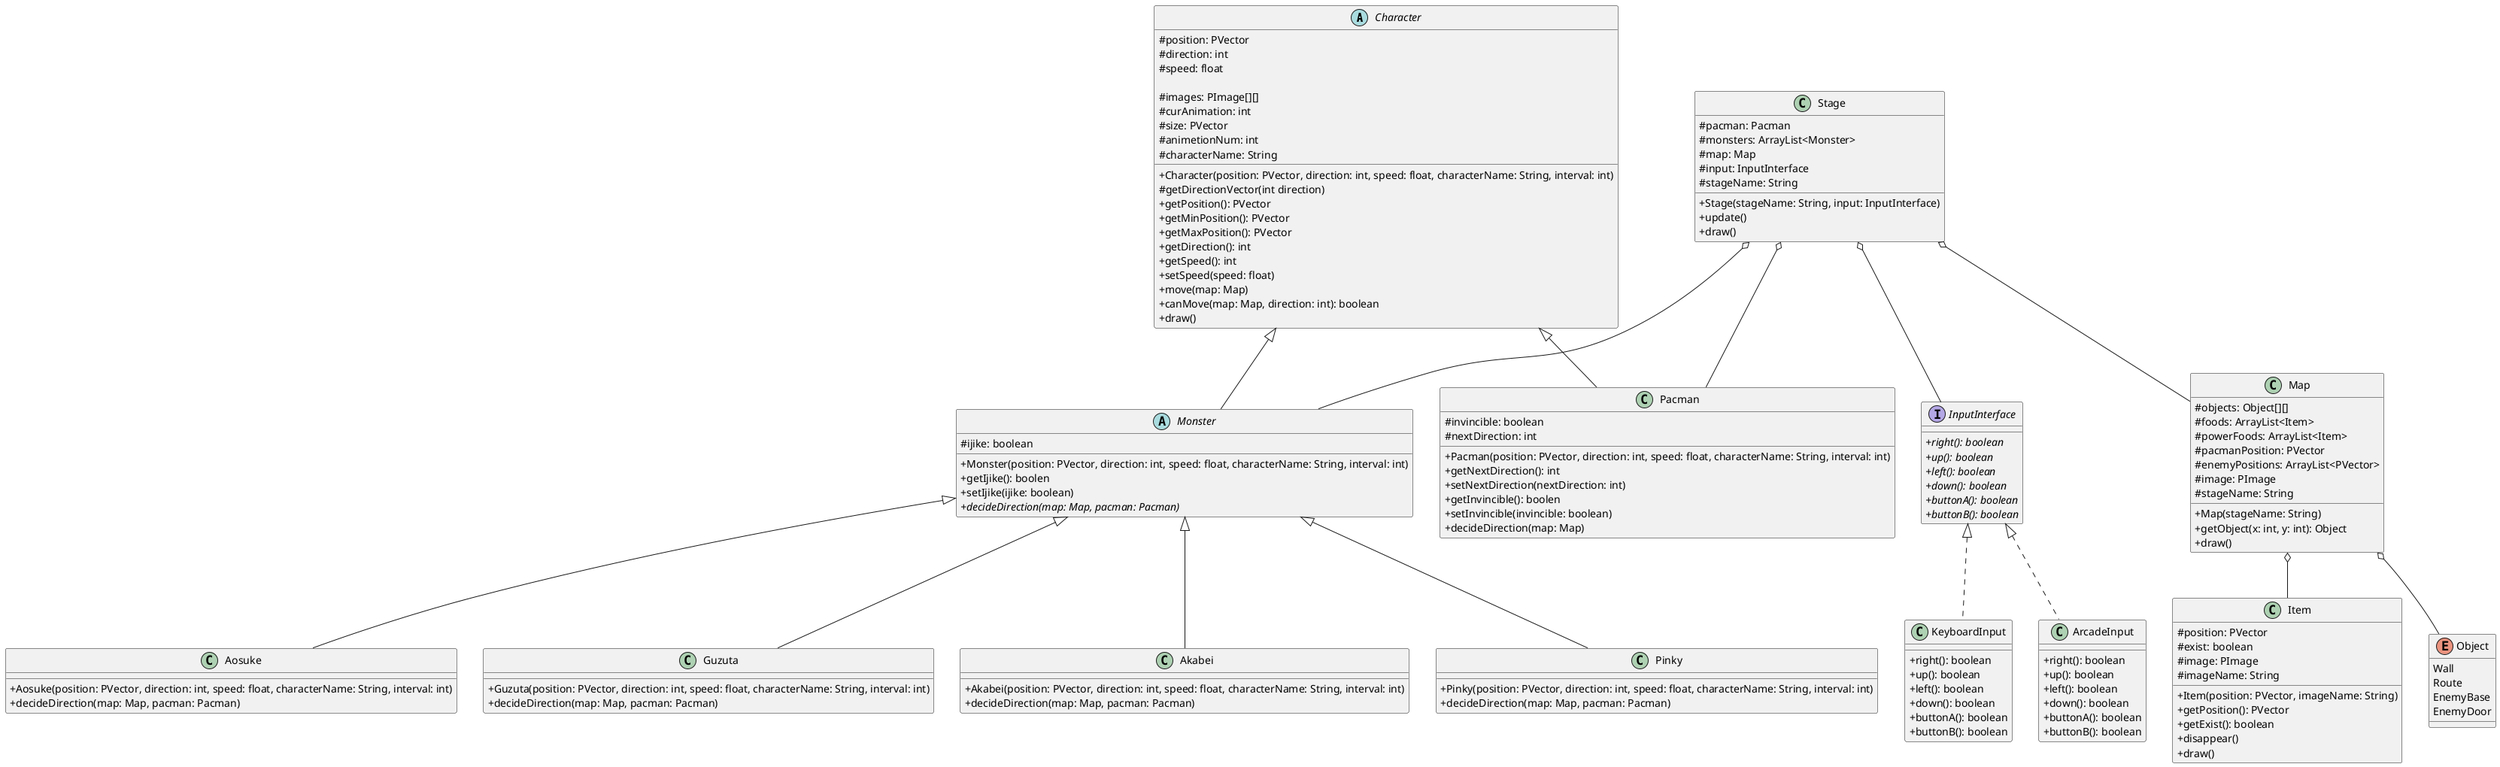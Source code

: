 @startuml pacman

skinparam Shadowing false
skinparam classAttributeIconSize 0

Character <|-- Pacman
InputInterface <|.. KeyboardInput
InputInterface <|.. ArcadeInput
Character <|-- Monster
Monster <|-- Akabei
Monster <|-- Pinky
Monster <|-- Aosuke
Monster <|-- Guzuta
Stage o-- Pacman
Stage o-- Monster
Stage o-- Map
Stage o-- InputInterface
Map o-- Item
Map o-- Object

abstract class Character {
    # position: PVector
    # direction: int
    # speed: float

    # images: PImage[][]
    # curAnimation: int
    # size: PVector
    # animetionNum: int
    # characterName: String

    + Character(position: PVector, direction: int, speed: float, characterName: String, interval: int)
    # getDirectionVector(int direction)
    + getPosition(): PVector
    + getMinPosition(): PVector
    + getMaxPosition(): PVector
    + getDirection(): int
    + getSpeed(): int
    + setSpeed(speed: float)
    + move(map: Map)
    + canMove(map: Map, direction: int): boolean
    + draw()
}

class Pacman {
    # invincible: boolean
    # nextDirection: int

    + Pacman(position: PVector, direction: int, speed: float, characterName: String, interval: int)
    + getNextDirection(): int
    + setNextDirection(nextDirection: int)
    + getInvincible(): boolen
    + setInvincible(invincible: boolean)
    + decideDirection(map: Map)
}

abstract class Monster {
    # ijike: boolean

    + Monster(position: PVector, direction: int, speed: float, characterName: String, interval: int)
    + getIjike(): boolen
    + setIjike(ijike: boolean)
    + {abstract} decideDirection(map: Map, pacman: Pacman)
}

class Akabei {
    + Akabei(position: PVector, direction: int, speed: float, characterName: String, interval: int)
    + decideDirection(map: Map, pacman: Pacman)
}

class Pinky {
    + Pinky(position: PVector, direction: int, speed: float, characterName: String, interval: int)
    + decideDirection(map: Map, pacman: Pacman)
}

class Aosuke {
    + Aosuke(position: PVector, direction: int, speed: float, characterName: String, interval: int)
    + decideDirection(map: Map, pacman: Pacman)
}

class Guzuta {
    + Guzuta(position: PVector, direction: int, speed: float, characterName: String, interval: int)
    + decideDirection(map: Map, pacman: Pacman)
}

class Stage {
    # pacman: Pacman
    # monsters: ArrayList<Monster>
    # map: Map
    # input: InputInterface
    # stageName: String

    + Stage(stageName: String, input: InputInterface)
    + update()
    + draw()
}

class Map {
    # objects: Object[][]
    # foods: ArrayList<Item>
    # powerFoods: ArrayList<Item>
    # pacmanPosition: PVector
    # enemyPositions: ArrayList<PVector>
    # image: PImage
    # stageName: String

    + Map(stageName: String)
    + getObject(x: int, y: int): Object
    + draw()
}

class Item {
    # position: PVector
    # exist: boolean
    # image: PImage
    # imageName: String

    + Item(position: PVector, imageName: String)
    + getPosition(): PVector
    + getExist(): boolean
    + disappear()
    + draw()
}

enum Object {
    Wall
    Route
    EnemyBase
    EnemyDoor
}

interface InputInterface {
    + {abstract} right(): boolean
    + {abstract} up(): boolean
    + {abstract} left(): boolean
    + {abstract} down(): boolean
    + {abstract} buttonA(): boolean
    + {abstract} buttonB(): boolean
}

class KeyboardInput {
    + right(): boolean
    + up(): boolean
    + left(): boolean
    + down(): boolean
    + buttonA(): boolean
    + buttonB(): boolean
}

class ArcadeInput {
    + right(): boolean
    + up(): boolean
    + left(): boolean
    + down(): boolean
    + buttonA(): boolean
    + buttonB(): boolean
}

@enduml
